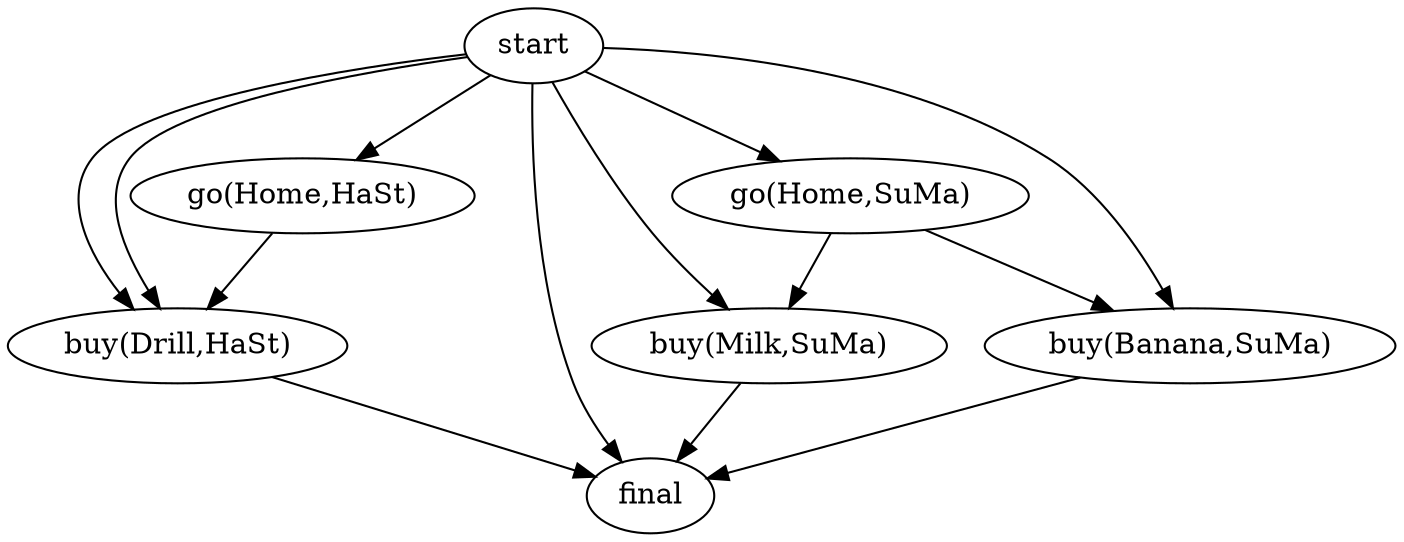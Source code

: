 digraph {
"start" -> "buy(Drill,HaSt)"
"start" -> "final"
"start" -> "buy(Milk,SuMa)"
"start" -> "buy(Drill,HaSt)"
"buy(Milk,SuMa)" -> "final"
"go(Home,SuMa)" -> "buy(Banana,SuMa)"
"buy(Banana,SuMa)" -> "final"
"buy(Drill,HaSt)" -> "final"
"go(Home,SuMa)" -> "buy(Milk,SuMa)"
"start" -> "go(Home,SuMa)"
"start" -> "buy(Banana,SuMa)"
"start" -> "go(Home,HaSt)"
"go(Home,HaSt)" -> "buy(Drill,HaSt)"
}
